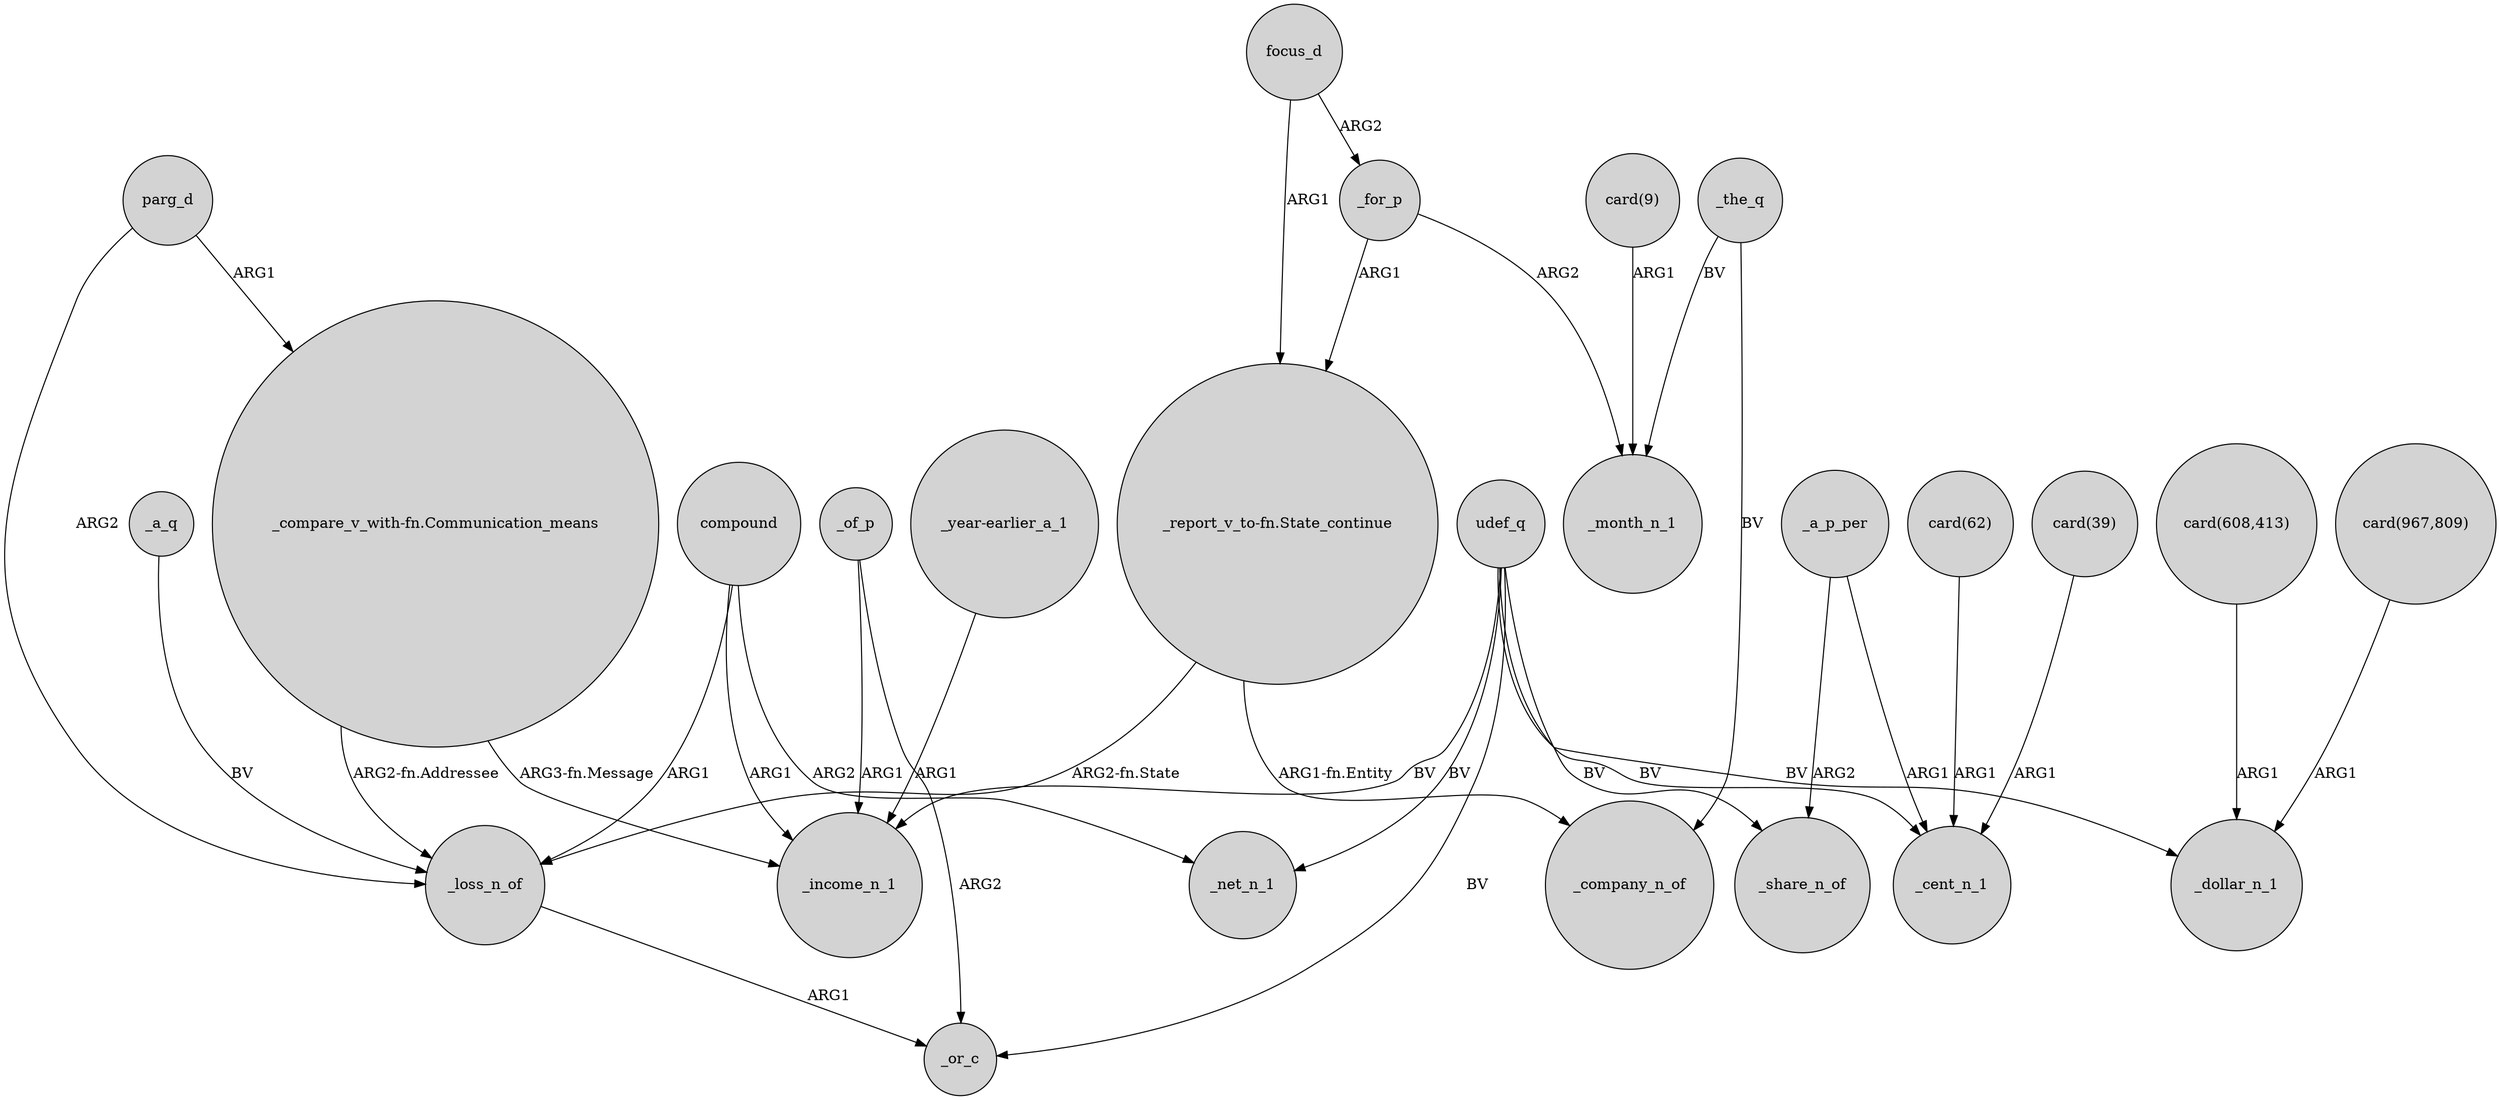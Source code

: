 digraph {
	node [shape=circle style=filled]
	_a_q -> _loss_n_of [label=BV]
	"_report_v_to-fn.State_continue" -> _company_n_of [label="ARG1-fn.Entity"]
	parg_d -> _loss_n_of [label=ARG2]
	compound -> _net_n_1 [label=ARG2]
	_a_p_per -> _cent_n_1 [label=ARG1]
	"_compare_v_with-fn.Communication_means" -> _income_n_1 [label="ARG3-fn.Message"]
	_the_q -> _month_n_1 [label=BV]
	udef_q -> _income_n_1 [label=BV]
	"_year-earlier_a_1" -> _income_n_1 [label=ARG1]
	"_compare_v_with-fn.Communication_means" -> _loss_n_of [label="ARG2-fn.Addressee"]
	"card(62)" -> _cent_n_1 [label=ARG1]
	_of_p -> _income_n_1 [label=ARG1]
	udef_q -> _cent_n_1 [label=BV]
	_for_p -> "_report_v_to-fn.State_continue" [label=ARG1]
	udef_q -> _or_c [label=BV]
	parg_d -> "_compare_v_with-fn.Communication_means" [label=ARG1]
	compound -> _loss_n_of [label=ARG1]
	compound -> _income_n_1 [label=ARG1]
	"card(39)" -> _cent_n_1 [label=ARG1]
	_a_p_per -> _share_n_of [label=ARG2]
	udef_q -> _share_n_of [label=BV]
	udef_q -> _net_n_1 [label=BV]
	udef_q -> _dollar_n_1 [label=BV]
	"_report_v_to-fn.State_continue" -> _loss_n_of [label="ARG2-fn.State"]
	"card(608,413)" -> _dollar_n_1 [label=ARG1]
	focus_d -> "_report_v_to-fn.State_continue" [label=ARG1]
	_loss_n_of -> _or_c [label=ARG1]
	_of_p -> _or_c [label=ARG2]
	"card(967,809)" -> _dollar_n_1 [label=ARG1]
	"card(9)" -> _month_n_1 [label=ARG1]
	focus_d -> _for_p [label=ARG2]
	_the_q -> _company_n_of [label=BV]
	_for_p -> _month_n_1 [label=ARG2]
}
